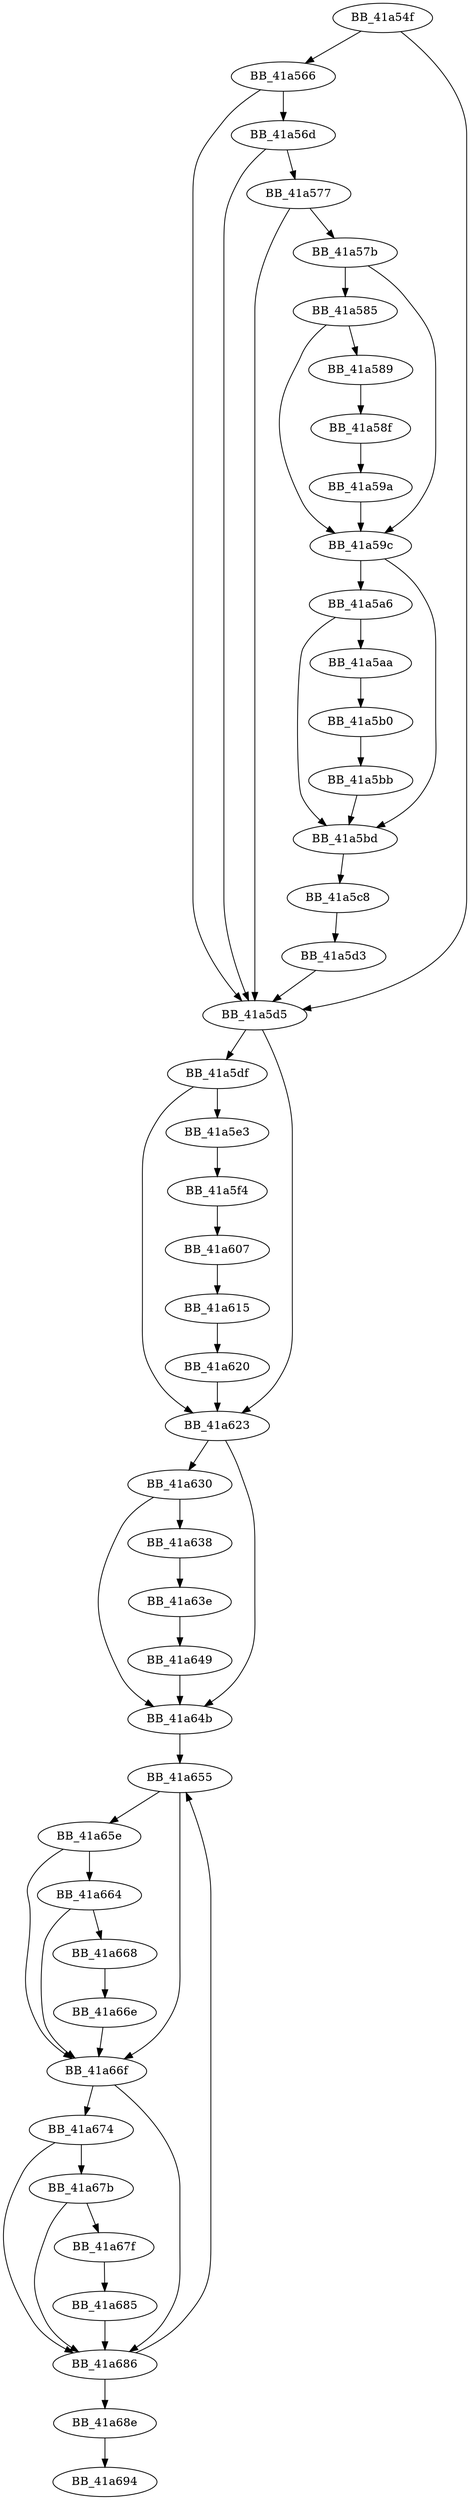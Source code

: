 DiGraph ___freetlocinfo{
BB_41a54f->BB_41a566
BB_41a54f->BB_41a5d5
BB_41a566->BB_41a56d
BB_41a566->BB_41a5d5
BB_41a56d->BB_41a577
BB_41a56d->BB_41a5d5
BB_41a577->BB_41a57b
BB_41a577->BB_41a5d5
BB_41a57b->BB_41a585
BB_41a57b->BB_41a59c
BB_41a585->BB_41a589
BB_41a585->BB_41a59c
BB_41a589->BB_41a58f
BB_41a58f->BB_41a59a
BB_41a59a->BB_41a59c
BB_41a59c->BB_41a5a6
BB_41a59c->BB_41a5bd
BB_41a5a6->BB_41a5aa
BB_41a5a6->BB_41a5bd
BB_41a5aa->BB_41a5b0
BB_41a5b0->BB_41a5bb
BB_41a5bb->BB_41a5bd
BB_41a5bd->BB_41a5c8
BB_41a5c8->BB_41a5d3
BB_41a5d3->BB_41a5d5
BB_41a5d5->BB_41a5df
BB_41a5d5->BB_41a623
BB_41a5df->BB_41a5e3
BB_41a5df->BB_41a623
BB_41a5e3->BB_41a5f4
BB_41a5f4->BB_41a607
BB_41a607->BB_41a615
BB_41a615->BB_41a620
BB_41a620->BB_41a623
BB_41a623->BB_41a630
BB_41a623->BB_41a64b
BB_41a630->BB_41a638
BB_41a630->BB_41a64b
BB_41a638->BB_41a63e
BB_41a63e->BB_41a649
BB_41a649->BB_41a64b
BB_41a64b->BB_41a655
BB_41a655->BB_41a65e
BB_41a655->BB_41a66f
BB_41a65e->BB_41a664
BB_41a65e->BB_41a66f
BB_41a664->BB_41a668
BB_41a664->BB_41a66f
BB_41a668->BB_41a66e
BB_41a66e->BB_41a66f
BB_41a66f->BB_41a674
BB_41a66f->BB_41a686
BB_41a674->BB_41a67b
BB_41a674->BB_41a686
BB_41a67b->BB_41a67f
BB_41a67b->BB_41a686
BB_41a67f->BB_41a685
BB_41a685->BB_41a686
BB_41a686->BB_41a655
BB_41a686->BB_41a68e
BB_41a68e->BB_41a694
}

